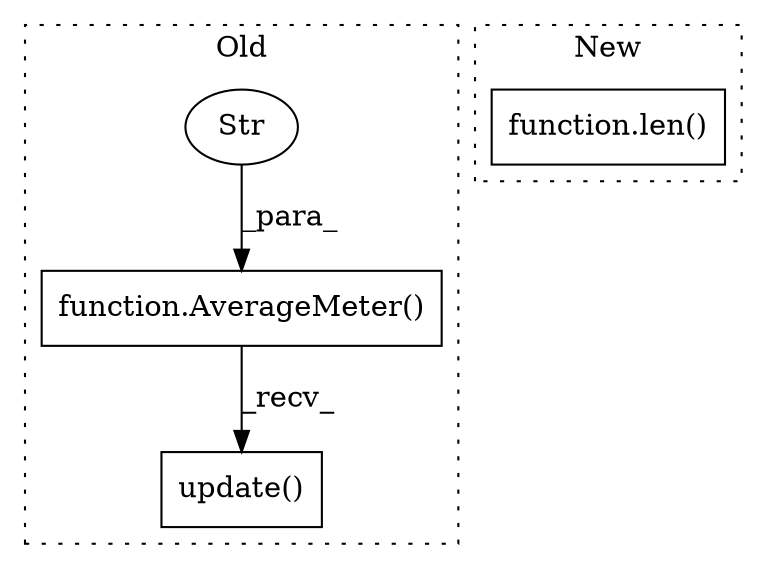 digraph G {
subgraph cluster0 {
1 [label="function.AverageMeter()" a="75" s="11508,11537" l="13,1" shape="box"];
3 [label="Str" a="66" s="11521" l="7" shape="ellipse"];
4 [label="update()" a="75" s="12910,12956" l="13,1" shape="box"];
label = "Old";
style="dotted";
}
subgraph cluster1 {
2 [label="function.len()" a="75" s="10777,10793" l="4,1" shape="box"];
label = "New";
style="dotted";
}
1 -> 4 [label="_recv_"];
3 -> 1 [label="_para_"];
}
